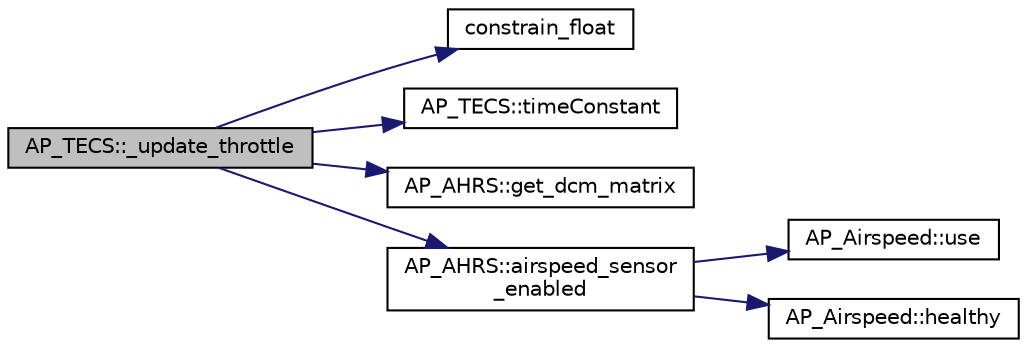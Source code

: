 digraph "AP_TECS::_update_throttle"
{
 // INTERACTIVE_SVG=YES
  edge [fontname="Helvetica",fontsize="10",labelfontname="Helvetica",labelfontsize="10"];
  node [fontname="Helvetica",fontsize="10",shape=record];
  rankdir="LR";
  Node1 [label="AP_TECS::_update_throttle",height=0.2,width=0.4,color="black", fillcolor="grey75", style="filled" fontcolor="black"];
  Node1 -> Node2 [color="midnightblue",fontsize="10",style="solid",fontname="Helvetica"];
  Node2 [label="constrain_float",height=0.2,width=0.4,color="black", fillcolor="white", style="filled",URL="$AP__Math_8cpp.html#a08eedb329d8162ddbd344d4f6c8cde20"];
  Node1 -> Node3 [color="midnightblue",fontsize="10",style="solid",fontname="Helvetica"];
  Node3 [label="AP_TECS::timeConstant",height=0.2,width=0.4,color="black", fillcolor="white", style="filled",URL="$classAP__TECS.html#a10c1bce8067ade79dfebc3c8ad4b0e42"];
  Node1 -> Node4 [color="midnightblue",fontsize="10",style="solid",fontname="Helvetica"];
  Node4 [label="AP_AHRS::get_dcm_matrix",height=0.2,width=0.4,color="black", fillcolor="white", style="filled",URL="$classAP__AHRS.html#a208790b5f85df72d0f5a1d94b7225beb"];
  Node1 -> Node5 [color="midnightblue",fontsize="10",style="solid",fontname="Helvetica"];
  Node5 [label="AP_AHRS::airspeed_sensor\l_enabled",height=0.2,width=0.4,color="black", fillcolor="white", style="filled",URL="$classAP__AHRS.html#a8691156c332da099e3f5952e72ae2a58"];
  Node5 -> Node6 [color="midnightblue",fontsize="10",style="solid",fontname="Helvetica"];
  Node6 [label="AP_Airspeed::use",height=0.2,width=0.4,color="black", fillcolor="white", style="filled",URL="$classAP__Airspeed.html#a6162295b433e3a863c0d4b9086b19014"];
  Node5 -> Node7 [color="midnightblue",fontsize="10",style="solid",fontname="Helvetica"];
  Node7 [label="AP_Airspeed::healthy",height=0.2,width=0.4,color="black", fillcolor="white", style="filled",URL="$classAP__Airspeed.html#acddaade777fa87d5b8c904c79be01204"];
}
